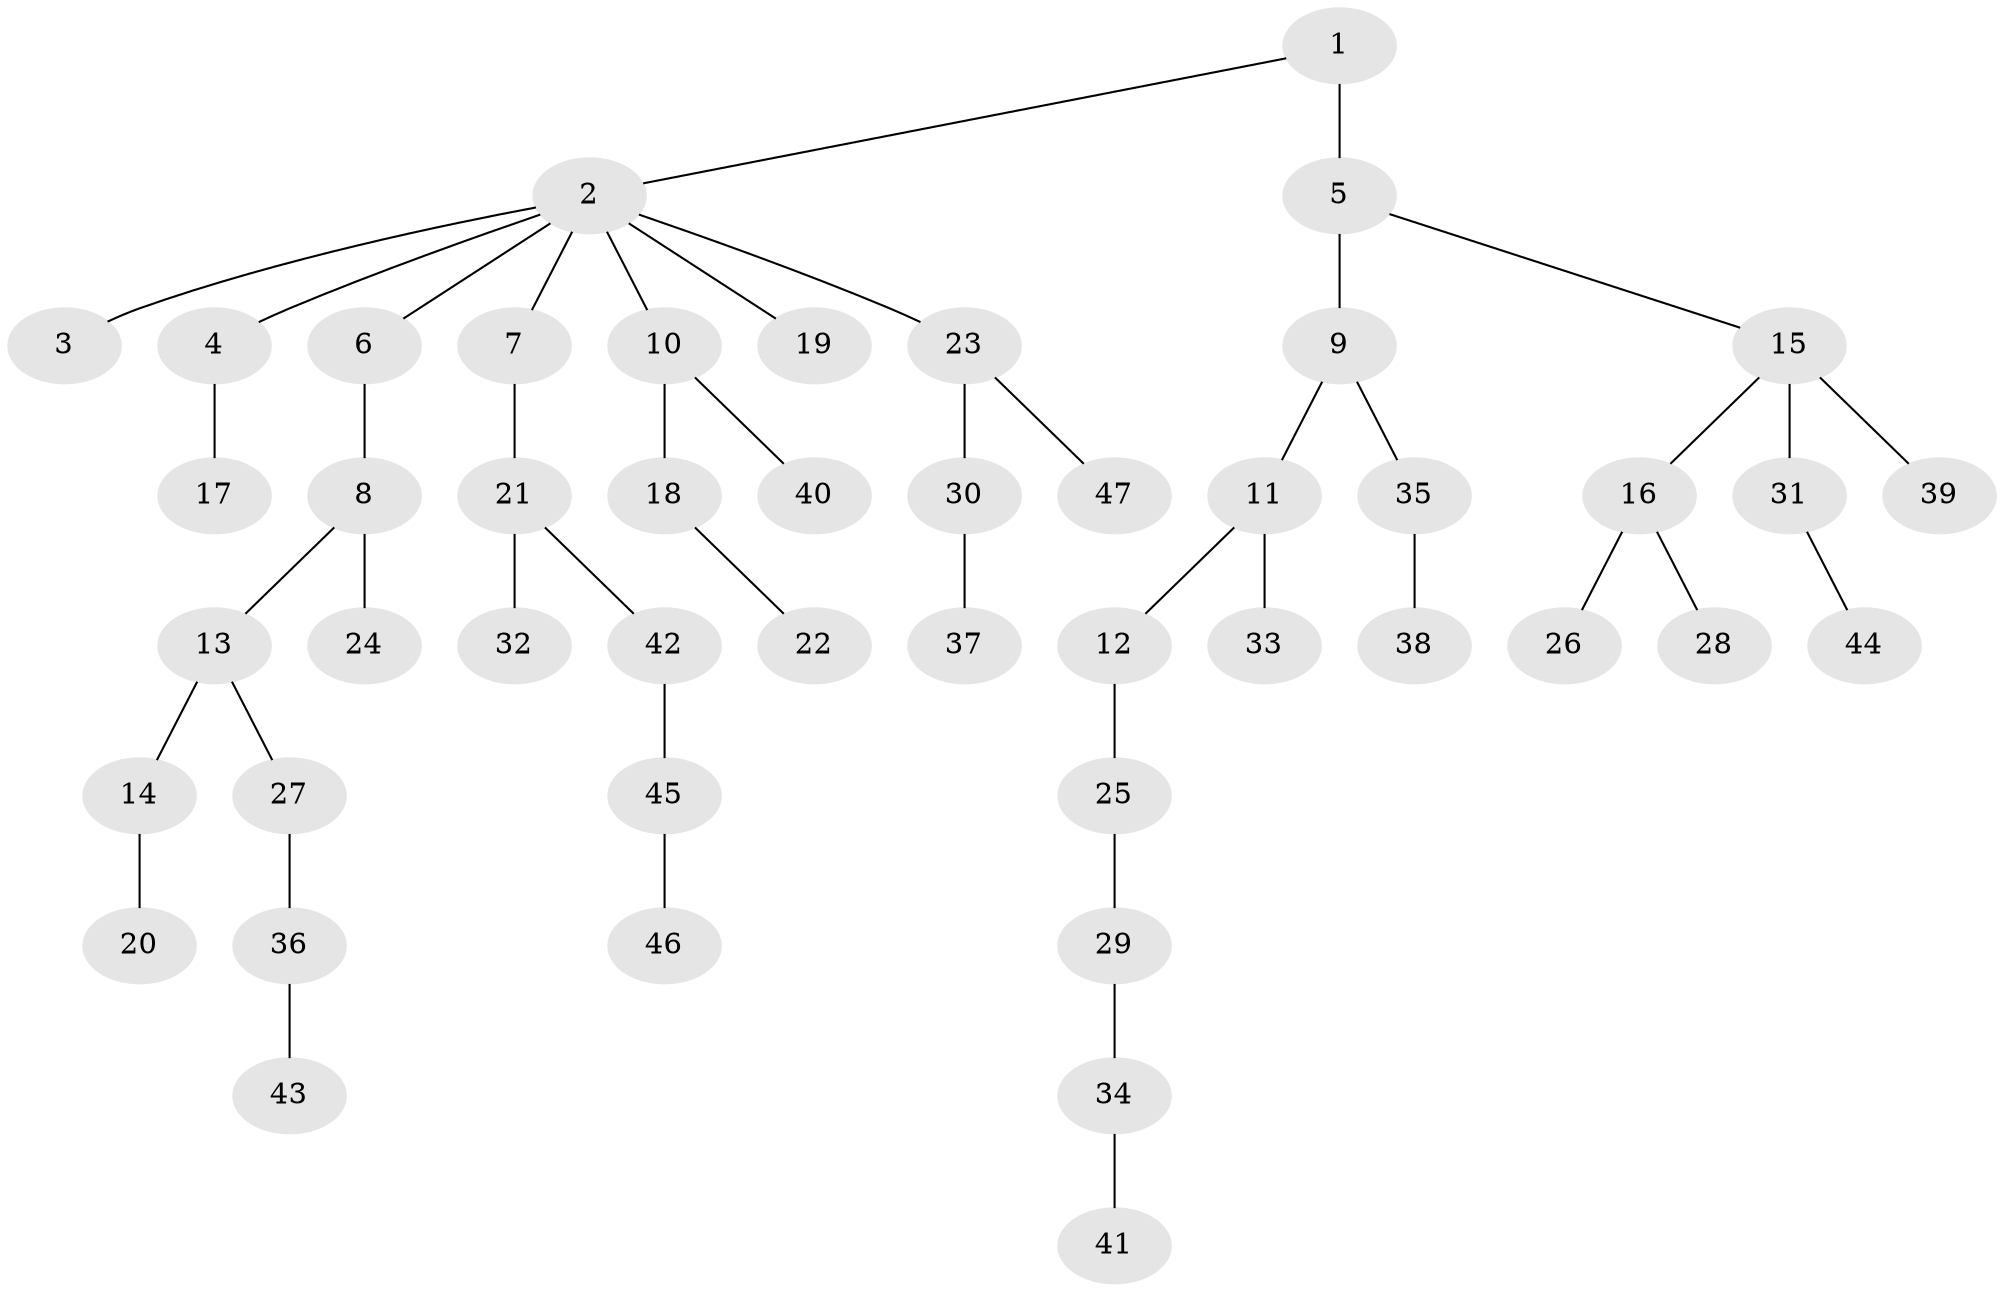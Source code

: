 // original degree distribution, {5: 0.03508771929824561, 10: 0.008771929824561403, 2: 0.2543859649122807, 1: 0.5, 3: 0.11403508771929824, 4: 0.07894736842105263, 6: 0.008771929824561403}
// Generated by graph-tools (version 1.1) at 2025/51/03/04/25 22:51:57]
// undirected, 47 vertices, 46 edges
graph export_dot {
  node [color=gray90,style=filled];
  1;
  2;
  3;
  4;
  5;
  6;
  7;
  8;
  9;
  10;
  11;
  12;
  13;
  14;
  15;
  16;
  17;
  18;
  19;
  20;
  21;
  22;
  23;
  24;
  25;
  26;
  27;
  28;
  29;
  30;
  31;
  32;
  33;
  34;
  35;
  36;
  37;
  38;
  39;
  40;
  41;
  42;
  43;
  44;
  45;
  46;
  47;
  1 -- 2 [weight=1.0];
  1 -- 5 [weight=3.0];
  2 -- 3 [weight=1.0];
  2 -- 4 [weight=1.0];
  2 -- 6 [weight=1.0];
  2 -- 7 [weight=1.0];
  2 -- 10 [weight=1.0];
  2 -- 19 [weight=1.0];
  2 -- 23 [weight=1.0];
  4 -- 17 [weight=1.0];
  5 -- 9 [weight=1.0];
  5 -- 15 [weight=1.0];
  6 -- 8 [weight=1.0];
  7 -- 21 [weight=1.0];
  8 -- 13 [weight=1.0];
  8 -- 24 [weight=1.0];
  9 -- 11 [weight=1.0];
  9 -- 35 [weight=1.0];
  10 -- 18 [weight=1.0];
  10 -- 40 [weight=1.0];
  11 -- 12 [weight=2.0];
  11 -- 33 [weight=1.0];
  12 -- 25 [weight=1.0];
  13 -- 14 [weight=1.0];
  13 -- 27 [weight=1.0];
  14 -- 20 [weight=1.0];
  15 -- 16 [weight=1.0];
  15 -- 31 [weight=1.0];
  15 -- 39 [weight=2.0];
  16 -- 26 [weight=1.0];
  16 -- 28 [weight=1.0];
  18 -- 22 [weight=1.0];
  21 -- 32 [weight=3.0];
  21 -- 42 [weight=1.0];
  23 -- 30 [weight=1.0];
  23 -- 47 [weight=1.0];
  25 -- 29 [weight=1.0];
  27 -- 36 [weight=3.0];
  29 -- 34 [weight=3.0];
  30 -- 37 [weight=1.0];
  31 -- 44 [weight=1.0];
  34 -- 41 [weight=1.0];
  35 -- 38 [weight=1.0];
  36 -- 43 [weight=1.0];
  42 -- 45 [weight=1.0];
  45 -- 46 [weight=1.0];
}
